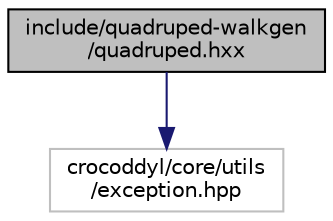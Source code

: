 digraph "include/quadruped-walkgen/quadruped.hxx"
{
  edge [fontname="Helvetica",fontsize="10",labelfontname="Helvetica",labelfontsize="10"];
  node [fontname="Helvetica",fontsize="10",shape=record];
  Node0 [label="include/quadruped-walkgen\l/quadruped.hxx",height=0.2,width=0.4,color="black", fillcolor="grey75", style="filled", fontcolor="black"];
  Node0 -> Node1 [color="midnightblue",fontsize="10",style="solid",fontname="Helvetica"];
  Node1 [label="crocoddyl/core/utils\l/exception.hpp",height=0.2,width=0.4,color="grey75", fillcolor="white", style="filled"];
}
